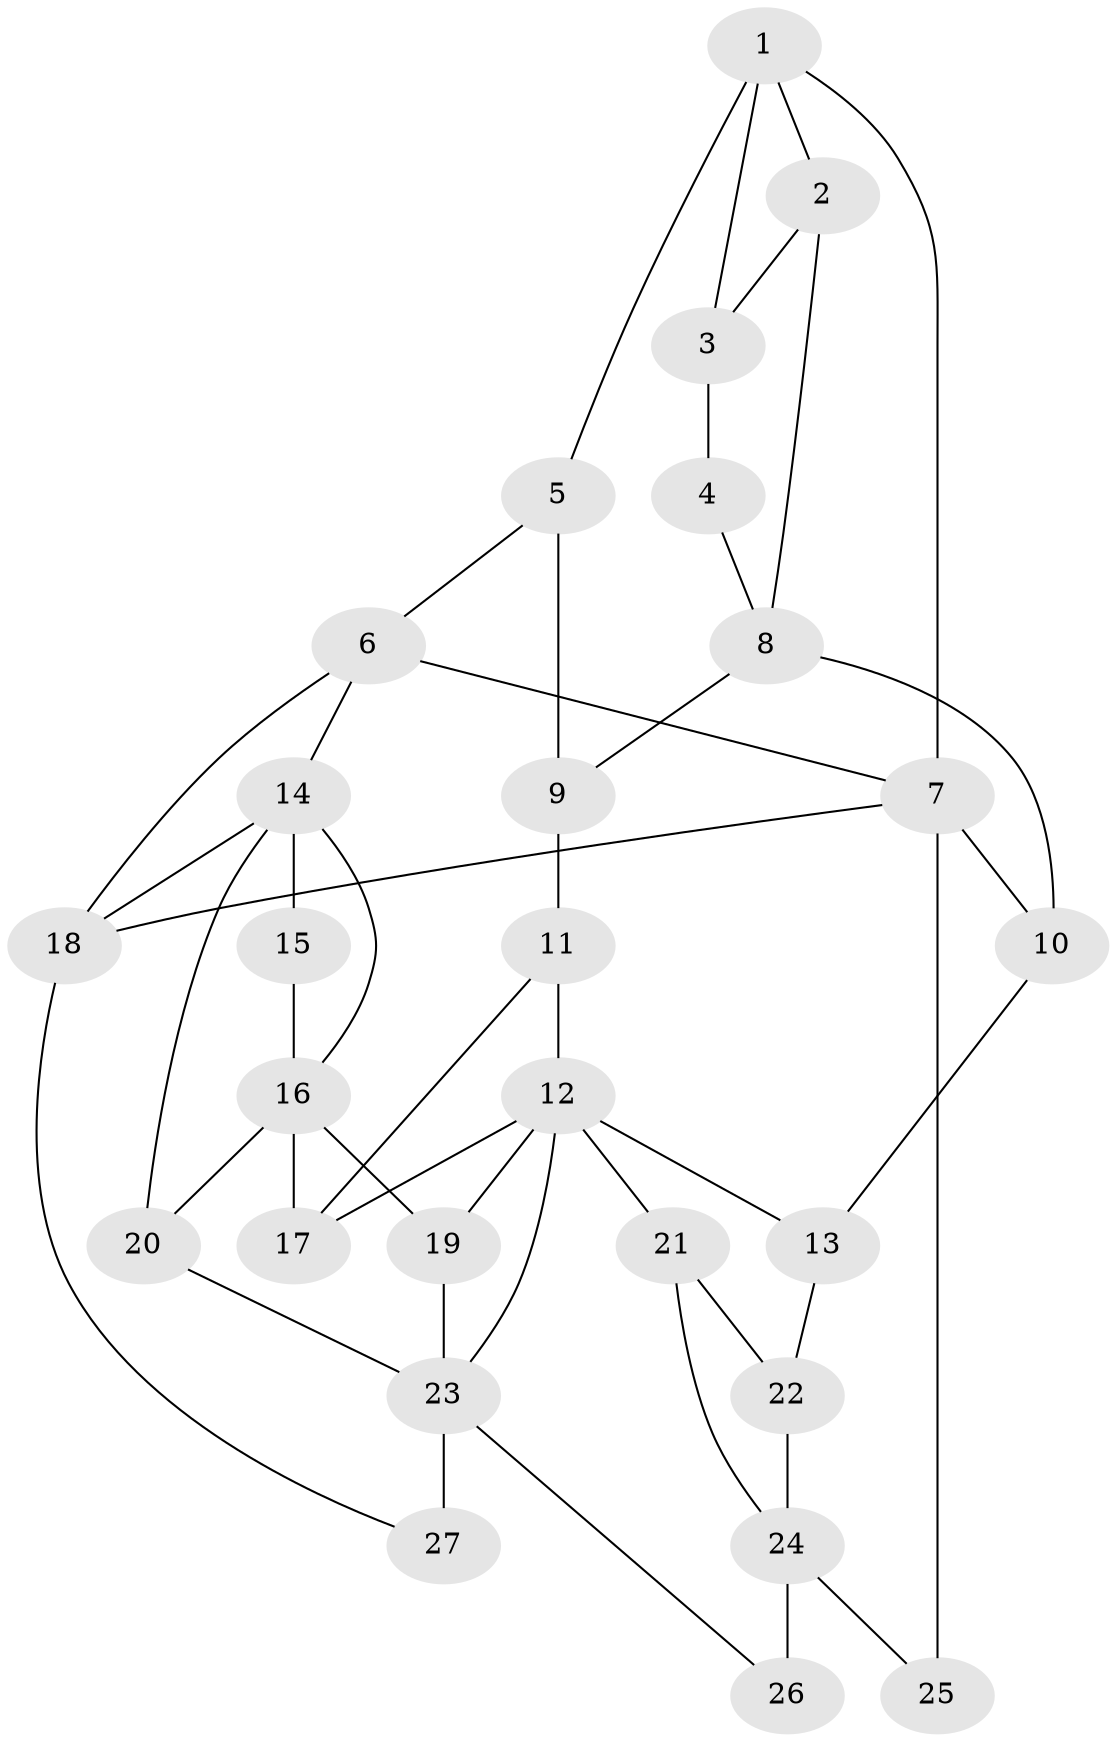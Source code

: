 // original degree distribution, {3: 0.037037037037037035, 4: 0.25925925925925924, 5: 0.48148148148148145, 6: 0.2222222222222222}
// Generated by graph-tools (version 1.1) at 2025/38/03/09/25 02:38:51]
// undirected, 27 vertices, 46 edges
graph export_dot {
graph [start="1"]
  node [color=gray90,style=filled];
  1;
  2;
  3;
  4;
  5;
  6;
  7;
  8;
  9;
  10;
  11;
  12;
  13;
  14;
  15;
  16;
  17;
  18;
  19;
  20;
  21;
  22;
  23;
  24;
  25;
  26;
  27;
  1 -- 2 [weight=1.0];
  1 -- 3 [weight=1.0];
  1 -- 5 [weight=1.0];
  1 -- 7 [weight=1.0];
  2 -- 3 [weight=1.0];
  2 -- 8 [weight=1.0];
  3 -- 4 [weight=2.0];
  4 -- 8 [weight=1.0];
  5 -- 6 [weight=1.0];
  5 -- 9 [weight=1.0];
  6 -- 7 [weight=1.0];
  6 -- 14 [weight=1.0];
  6 -- 18 [weight=1.0];
  7 -- 10 [weight=1.0];
  7 -- 18 [weight=1.0];
  7 -- 25 [weight=2.0];
  8 -- 9 [weight=1.0];
  8 -- 10 [weight=1.0];
  9 -- 11 [weight=1.0];
  10 -- 13 [weight=1.0];
  11 -- 12 [weight=1.0];
  11 -- 17 [weight=1.0];
  12 -- 13 [weight=1.0];
  12 -- 17 [weight=1.0];
  12 -- 19 [weight=1.0];
  12 -- 21 [weight=1.0];
  12 -- 23 [weight=1.0];
  13 -- 22 [weight=1.0];
  14 -- 15 [weight=2.0];
  14 -- 16 [weight=1.0];
  14 -- 18 [weight=1.0];
  14 -- 20 [weight=1.0];
  15 -- 16 [weight=1.0];
  16 -- 17 [weight=1.0];
  16 -- 19 [weight=1.0];
  16 -- 20 [weight=2.0];
  18 -- 27 [weight=1.0];
  19 -- 23 [weight=1.0];
  20 -- 23 [weight=1.0];
  21 -- 22 [weight=1.0];
  21 -- 24 [weight=1.0];
  22 -- 24 [weight=1.0];
  23 -- 26 [weight=1.0];
  23 -- 27 [weight=2.0];
  24 -- 25 [weight=2.0];
  24 -- 26 [weight=2.0];
}
